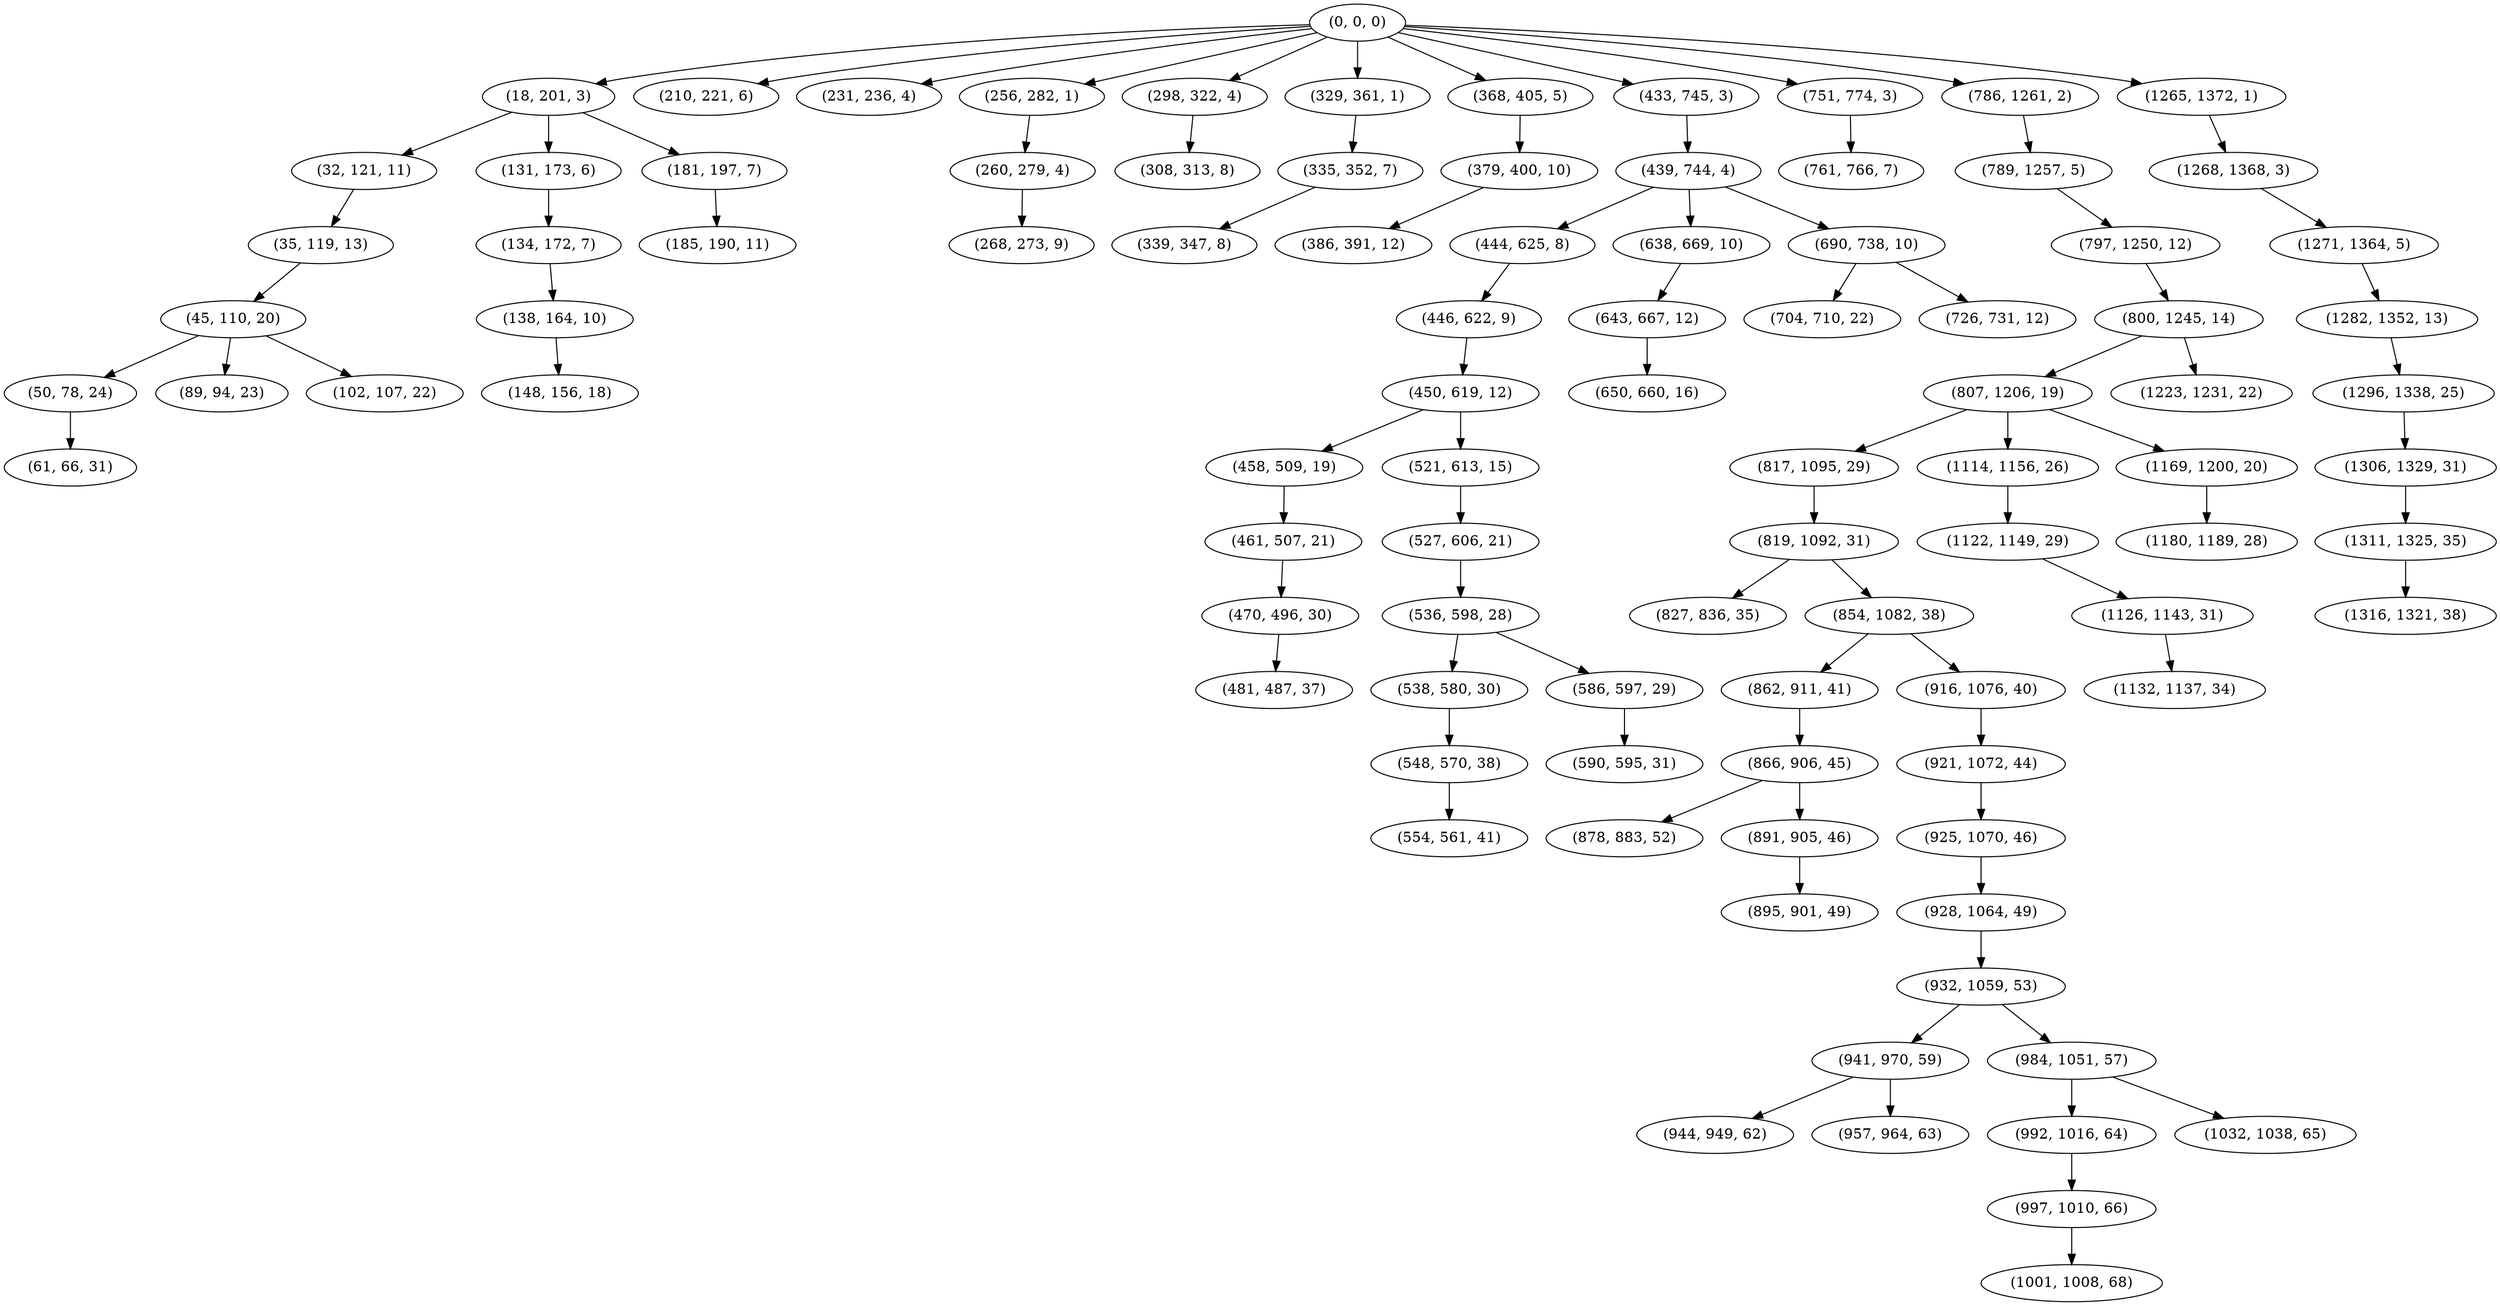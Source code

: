 digraph tree {
    "(0, 0, 0)";
    "(18, 201, 3)";
    "(32, 121, 11)";
    "(35, 119, 13)";
    "(45, 110, 20)";
    "(50, 78, 24)";
    "(61, 66, 31)";
    "(89, 94, 23)";
    "(102, 107, 22)";
    "(131, 173, 6)";
    "(134, 172, 7)";
    "(138, 164, 10)";
    "(148, 156, 18)";
    "(181, 197, 7)";
    "(185, 190, 11)";
    "(210, 221, 6)";
    "(231, 236, 4)";
    "(256, 282, 1)";
    "(260, 279, 4)";
    "(268, 273, 9)";
    "(298, 322, 4)";
    "(308, 313, 8)";
    "(329, 361, 1)";
    "(335, 352, 7)";
    "(339, 347, 8)";
    "(368, 405, 5)";
    "(379, 400, 10)";
    "(386, 391, 12)";
    "(433, 745, 3)";
    "(439, 744, 4)";
    "(444, 625, 8)";
    "(446, 622, 9)";
    "(450, 619, 12)";
    "(458, 509, 19)";
    "(461, 507, 21)";
    "(470, 496, 30)";
    "(481, 487, 37)";
    "(521, 613, 15)";
    "(527, 606, 21)";
    "(536, 598, 28)";
    "(538, 580, 30)";
    "(548, 570, 38)";
    "(554, 561, 41)";
    "(586, 597, 29)";
    "(590, 595, 31)";
    "(638, 669, 10)";
    "(643, 667, 12)";
    "(650, 660, 16)";
    "(690, 738, 10)";
    "(704, 710, 22)";
    "(726, 731, 12)";
    "(751, 774, 3)";
    "(761, 766, 7)";
    "(786, 1261, 2)";
    "(789, 1257, 5)";
    "(797, 1250, 12)";
    "(800, 1245, 14)";
    "(807, 1206, 19)";
    "(817, 1095, 29)";
    "(819, 1092, 31)";
    "(827, 836, 35)";
    "(854, 1082, 38)";
    "(862, 911, 41)";
    "(866, 906, 45)";
    "(878, 883, 52)";
    "(891, 905, 46)";
    "(895, 901, 49)";
    "(916, 1076, 40)";
    "(921, 1072, 44)";
    "(925, 1070, 46)";
    "(928, 1064, 49)";
    "(932, 1059, 53)";
    "(941, 970, 59)";
    "(944, 949, 62)";
    "(957, 964, 63)";
    "(984, 1051, 57)";
    "(992, 1016, 64)";
    "(997, 1010, 66)";
    "(1001, 1008, 68)";
    "(1032, 1038, 65)";
    "(1114, 1156, 26)";
    "(1122, 1149, 29)";
    "(1126, 1143, 31)";
    "(1132, 1137, 34)";
    "(1169, 1200, 20)";
    "(1180, 1189, 28)";
    "(1223, 1231, 22)";
    "(1265, 1372, 1)";
    "(1268, 1368, 3)";
    "(1271, 1364, 5)";
    "(1282, 1352, 13)";
    "(1296, 1338, 25)";
    "(1306, 1329, 31)";
    "(1311, 1325, 35)";
    "(1316, 1321, 38)";
    "(0, 0, 0)" -> "(18, 201, 3)";
    "(0, 0, 0)" -> "(210, 221, 6)";
    "(0, 0, 0)" -> "(231, 236, 4)";
    "(0, 0, 0)" -> "(256, 282, 1)";
    "(0, 0, 0)" -> "(298, 322, 4)";
    "(0, 0, 0)" -> "(329, 361, 1)";
    "(0, 0, 0)" -> "(368, 405, 5)";
    "(0, 0, 0)" -> "(433, 745, 3)";
    "(0, 0, 0)" -> "(751, 774, 3)";
    "(0, 0, 0)" -> "(786, 1261, 2)";
    "(0, 0, 0)" -> "(1265, 1372, 1)";
    "(18, 201, 3)" -> "(32, 121, 11)";
    "(18, 201, 3)" -> "(131, 173, 6)";
    "(18, 201, 3)" -> "(181, 197, 7)";
    "(32, 121, 11)" -> "(35, 119, 13)";
    "(35, 119, 13)" -> "(45, 110, 20)";
    "(45, 110, 20)" -> "(50, 78, 24)";
    "(45, 110, 20)" -> "(89, 94, 23)";
    "(45, 110, 20)" -> "(102, 107, 22)";
    "(50, 78, 24)" -> "(61, 66, 31)";
    "(131, 173, 6)" -> "(134, 172, 7)";
    "(134, 172, 7)" -> "(138, 164, 10)";
    "(138, 164, 10)" -> "(148, 156, 18)";
    "(181, 197, 7)" -> "(185, 190, 11)";
    "(256, 282, 1)" -> "(260, 279, 4)";
    "(260, 279, 4)" -> "(268, 273, 9)";
    "(298, 322, 4)" -> "(308, 313, 8)";
    "(329, 361, 1)" -> "(335, 352, 7)";
    "(335, 352, 7)" -> "(339, 347, 8)";
    "(368, 405, 5)" -> "(379, 400, 10)";
    "(379, 400, 10)" -> "(386, 391, 12)";
    "(433, 745, 3)" -> "(439, 744, 4)";
    "(439, 744, 4)" -> "(444, 625, 8)";
    "(439, 744, 4)" -> "(638, 669, 10)";
    "(439, 744, 4)" -> "(690, 738, 10)";
    "(444, 625, 8)" -> "(446, 622, 9)";
    "(446, 622, 9)" -> "(450, 619, 12)";
    "(450, 619, 12)" -> "(458, 509, 19)";
    "(450, 619, 12)" -> "(521, 613, 15)";
    "(458, 509, 19)" -> "(461, 507, 21)";
    "(461, 507, 21)" -> "(470, 496, 30)";
    "(470, 496, 30)" -> "(481, 487, 37)";
    "(521, 613, 15)" -> "(527, 606, 21)";
    "(527, 606, 21)" -> "(536, 598, 28)";
    "(536, 598, 28)" -> "(538, 580, 30)";
    "(536, 598, 28)" -> "(586, 597, 29)";
    "(538, 580, 30)" -> "(548, 570, 38)";
    "(548, 570, 38)" -> "(554, 561, 41)";
    "(586, 597, 29)" -> "(590, 595, 31)";
    "(638, 669, 10)" -> "(643, 667, 12)";
    "(643, 667, 12)" -> "(650, 660, 16)";
    "(690, 738, 10)" -> "(704, 710, 22)";
    "(690, 738, 10)" -> "(726, 731, 12)";
    "(751, 774, 3)" -> "(761, 766, 7)";
    "(786, 1261, 2)" -> "(789, 1257, 5)";
    "(789, 1257, 5)" -> "(797, 1250, 12)";
    "(797, 1250, 12)" -> "(800, 1245, 14)";
    "(800, 1245, 14)" -> "(807, 1206, 19)";
    "(800, 1245, 14)" -> "(1223, 1231, 22)";
    "(807, 1206, 19)" -> "(817, 1095, 29)";
    "(807, 1206, 19)" -> "(1114, 1156, 26)";
    "(807, 1206, 19)" -> "(1169, 1200, 20)";
    "(817, 1095, 29)" -> "(819, 1092, 31)";
    "(819, 1092, 31)" -> "(827, 836, 35)";
    "(819, 1092, 31)" -> "(854, 1082, 38)";
    "(854, 1082, 38)" -> "(862, 911, 41)";
    "(854, 1082, 38)" -> "(916, 1076, 40)";
    "(862, 911, 41)" -> "(866, 906, 45)";
    "(866, 906, 45)" -> "(878, 883, 52)";
    "(866, 906, 45)" -> "(891, 905, 46)";
    "(891, 905, 46)" -> "(895, 901, 49)";
    "(916, 1076, 40)" -> "(921, 1072, 44)";
    "(921, 1072, 44)" -> "(925, 1070, 46)";
    "(925, 1070, 46)" -> "(928, 1064, 49)";
    "(928, 1064, 49)" -> "(932, 1059, 53)";
    "(932, 1059, 53)" -> "(941, 970, 59)";
    "(932, 1059, 53)" -> "(984, 1051, 57)";
    "(941, 970, 59)" -> "(944, 949, 62)";
    "(941, 970, 59)" -> "(957, 964, 63)";
    "(984, 1051, 57)" -> "(992, 1016, 64)";
    "(984, 1051, 57)" -> "(1032, 1038, 65)";
    "(992, 1016, 64)" -> "(997, 1010, 66)";
    "(997, 1010, 66)" -> "(1001, 1008, 68)";
    "(1114, 1156, 26)" -> "(1122, 1149, 29)";
    "(1122, 1149, 29)" -> "(1126, 1143, 31)";
    "(1126, 1143, 31)" -> "(1132, 1137, 34)";
    "(1169, 1200, 20)" -> "(1180, 1189, 28)";
    "(1265, 1372, 1)" -> "(1268, 1368, 3)";
    "(1268, 1368, 3)" -> "(1271, 1364, 5)";
    "(1271, 1364, 5)" -> "(1282, 1352, 13)";
    "(1282, 1352, 13)" -> "(1296, 1338, 25)";
    "(1296, 1338, 25)" -> "(1306, 1329, 31)";
    "(1306, 1329, 31)" -> "(1311, 1325, 35)";
    "(1311, 1325, 35)" -> "(1316, 1321, 38)";
}
